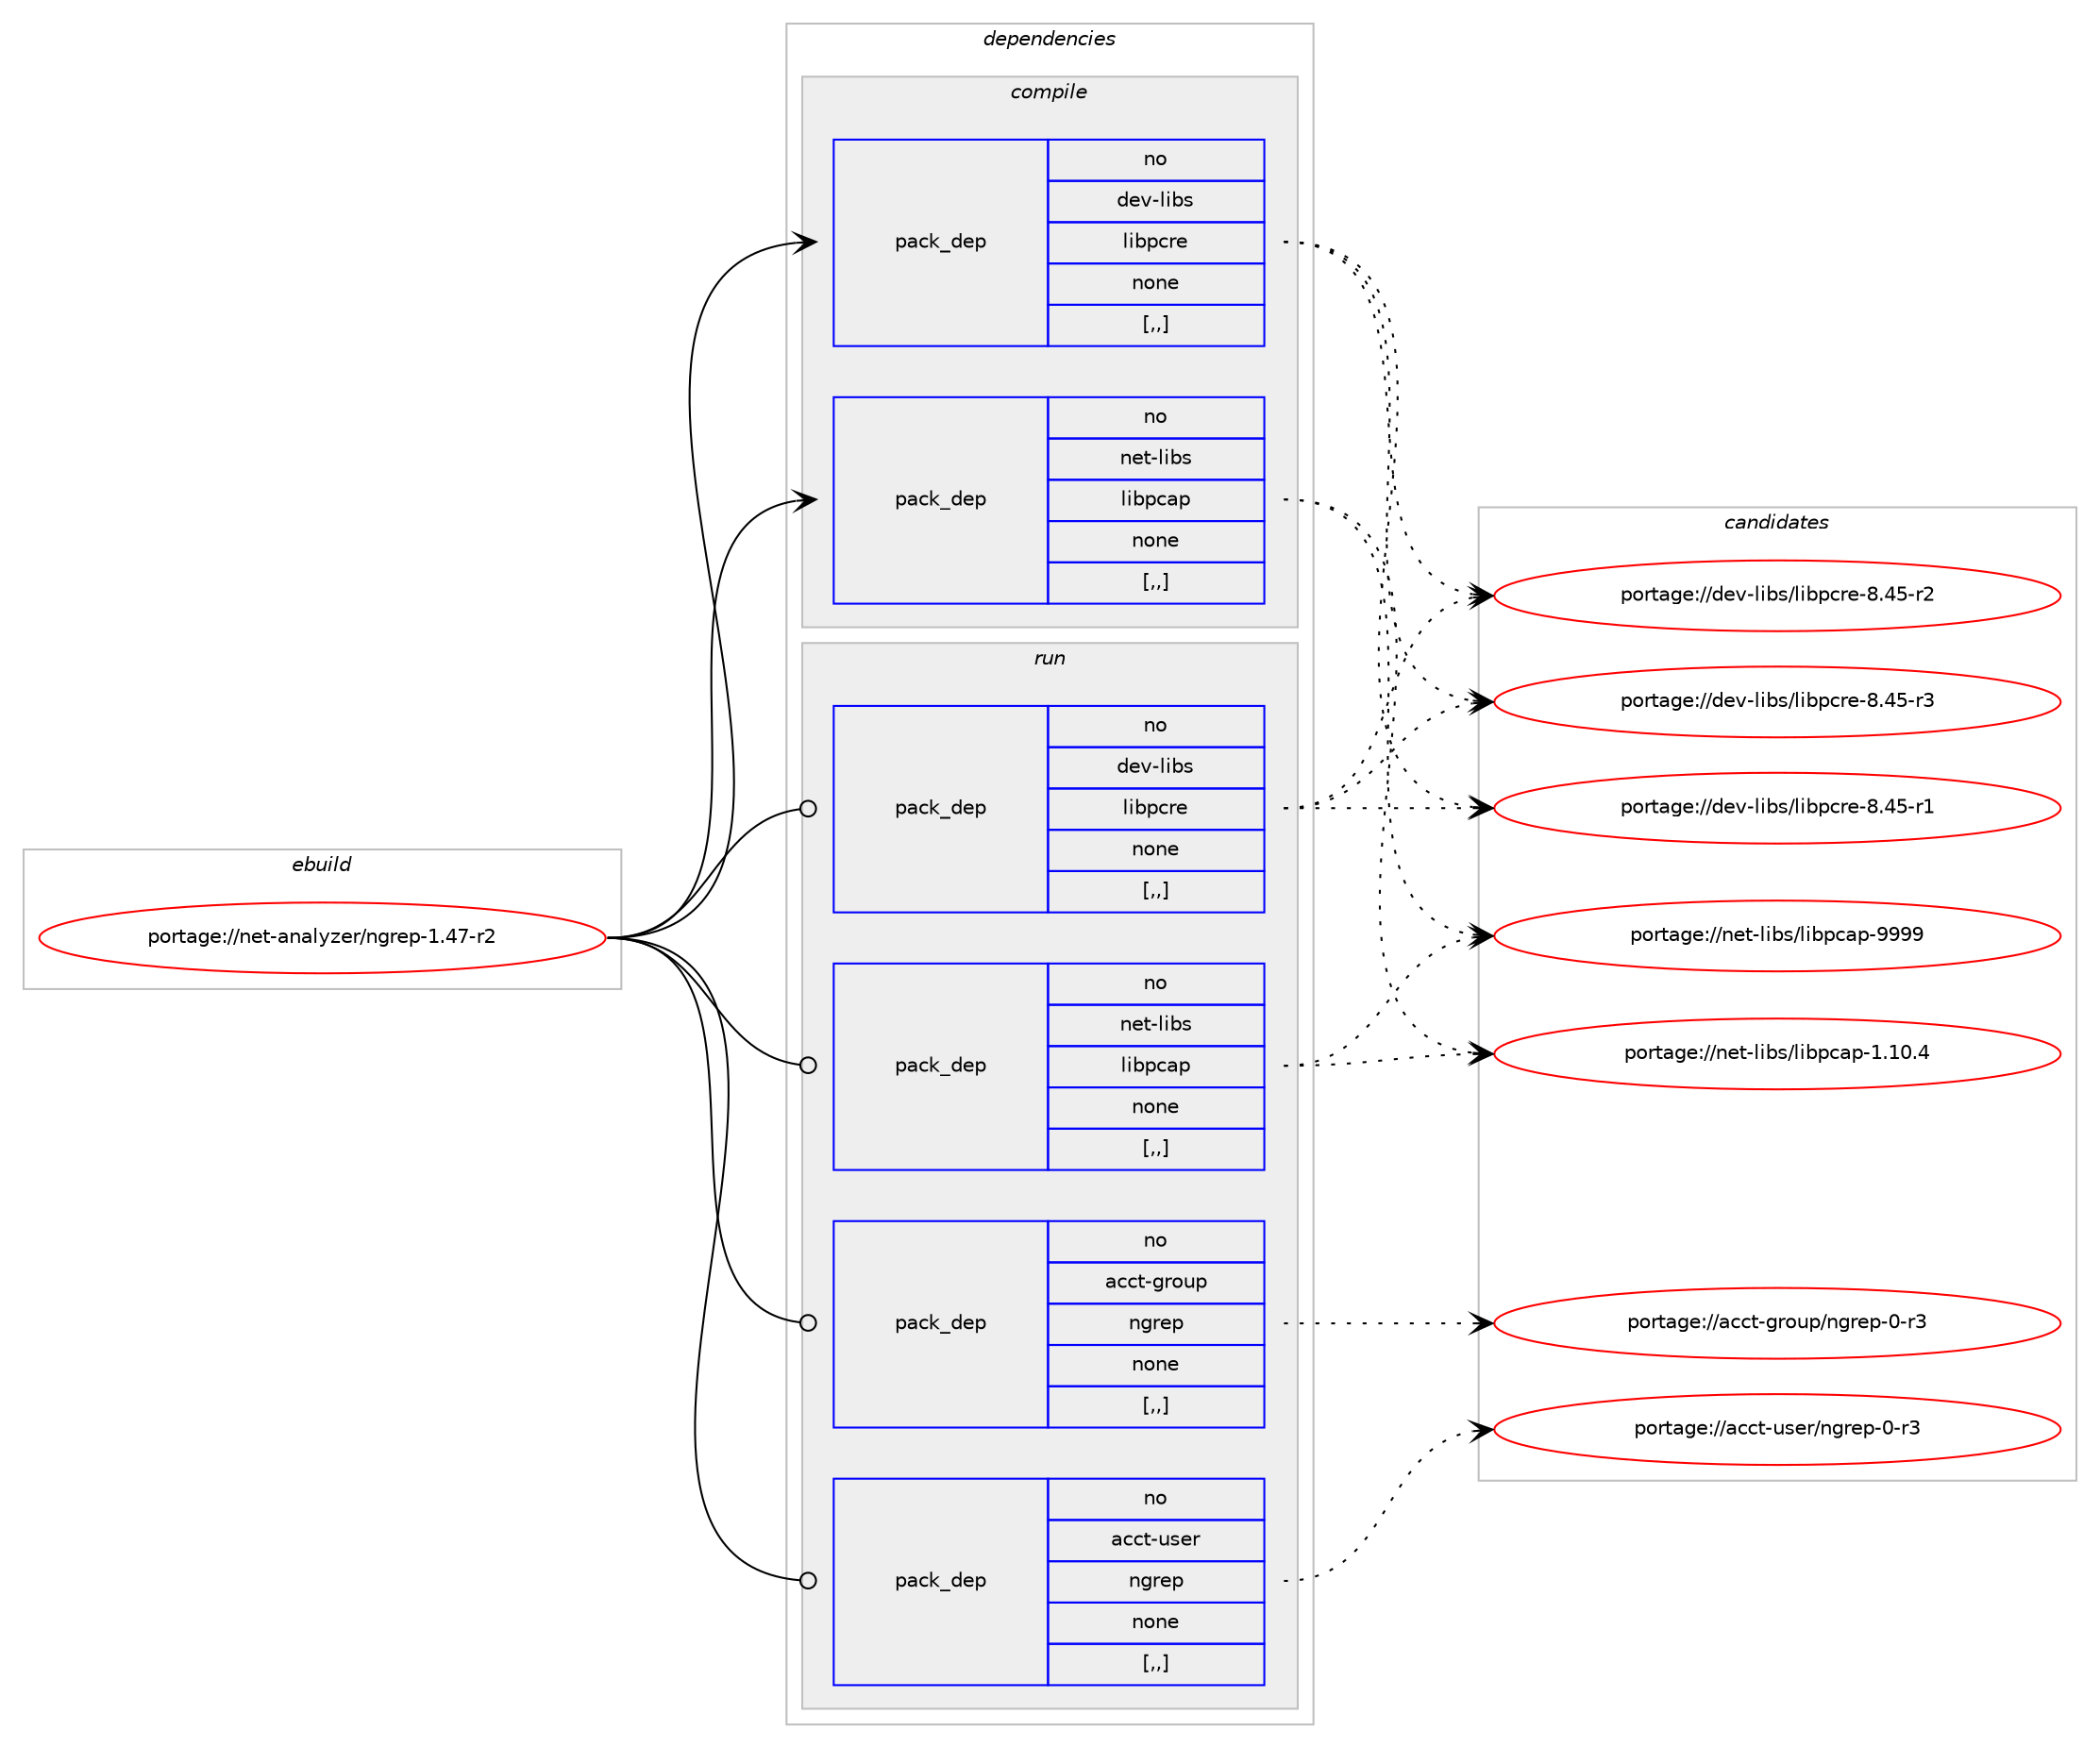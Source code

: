digraph prolog {

# *************
# Graph options
# *************

newrank=true;
concentrate=true;
compound=true;
graph [rankdir=LR,fontname=Helvetica,fontsize=10,ranksep=1.5];#, ranksep=2.5, nodesep=0.2];
edge  [arrowhead=vee];
node  [fontname=Helvetica,fontsize=10];

# **********
# The ebuild
# **********

subgraph cluster_leftcol {
color=gray;
rank=same;
label=<<i>ebuild</i>>;
id [label="portage://net-analyzer/ngrep-1.47-r2", color=red, width=4, href="../net-analyzer/ngrep-1.47-r2.svg"];
}

# ****************
# The dependencies
# ****************

subgraph cluster_midcol {
color=gray;
label=<<i>dependencies</i>>;
subgraph cluster_compile {
fillcolor="#eeeeee";
style=filled;
label=<<i>compile</i>>;
subgraph pack243875 {
dependency331814 [label=<<TABLE BORDER="0" CELLBORDER="1" CELLSPACING="0" CELLPADDING="4" WIDTH="220"><TR><TD ROWSPAN="6" CELLPADDING="30">pack_dep</TD></TR><TR><TD WIDTH="110">no</TD></TR><TR><TD>dev-libs</TD></TR><TR><TD>libpcre</TD></TR><TR><TD>none</TD></TR><TR><TD>[,,]</TD></TR></TABLE>>, shape=none, color=blue];
}
id:e -> dependency331814:w [weight=20,style="solid",arrowhead="vee"];
subgraph pack243876 {
dependency331815 [label=<<TABLE BORDER="0" CELLBORDER="1" CELLSPACING="0" CELLPADDING="4" WIDTH="220"><TR><TD ROWSPAN="6" CELLPADDING="30">pack_dep</TD></TR><TR><TD WIDTH="110">no</TD></TR><TR><TD>net-libs</TD></TR><TR><TD>libpcap</TD></TR><TR><TD>none</TD></TR><TR><TD>[,,]</TD></TR></TABLE>>, shape=none, color=blue];
}
id:e -> dependency331815:w [weight=20,style="solid",arrowhead="vee"];
}
subgraph cluster_compileandrun {
fillcolor="#eeeeee";
style=filled;
label=<<i>compile and run</i>>;
}
subgraph cluster_run {
fillcolor="#eeeeee";
style=filled;
label=<<i>run</i>>;
subgraph pack243877 {
dependency331816 [label=<<TABLE BORDER="0" CELLBORDER="1" CELLSPACING="0" CELLPADDING="4" WIDTH="220"><TR><TD ROWSPAN="6" CELLPADDING="30">pack_dep</TD></TR><TR><TD WIDTH="110">no</TD></TR><TR><TD>acct-group</TD></TR><TR><TD>ngrep</TD></TR><TR><TD>none</TD></TR><TR><TD>[,,]</TD></TR></TABLE>>, shape=none, color=blue];
}
id:e -> dependency331816:w [weight=20,style="solid",arrowhead="odot"];
subgraph pack243878 {
dependency331817 [label=<<TABLE BORDER="0" CELLBORDER="1" CELLSPACING="0" CELLPADDING="4" WIDTH="220"><TR><TD ROWSPAN="6" CELLPADDING="30">pack_dep</TD></TR><TR><TD WIDTH="110">no</TD></TR><TR><TD>acct-user</TD></TR><TR><TD>ngrep</TD></TR><TR><TD>none</TD></TR><TR><TD>[,,]</TD></TR></TABLE>>, shape=none, color=blue];
}
id:e -> dependency331817:w [weight=20,style="solid",arrowhead="odot"];
subgraph pack243879 {
dependency331818 [label=<<TABLE BORDER="0" CELLBORDER="1" CELLSPACING="0" CELLPADDING="4" WIDTH="220"><TR><TD ROWSPAN="6" CELLPADDING="30">pack_dep</TD></TR><TR><TD WIDTH="110">no</TD></TR><TR><TD>dev-libs</TD></TR><TR><TD>libpcre</TD></TR><TR><TD>none</TD></TR><TR><TD>[,,]</TD></TR></TABLE>>, shape=none, color=blue];
}
id:e -> dependency331818:w [weight=20,style="solid",arrowhead="odot"];
subgraph pack243880 {
dependency331819 [label=<<TABLE BORDER="0" CELLBORDER="1" CELLSPACING="0" CELLPADDING="4" WIDTH="220"><TR><TD ROWSPAN="6" CELLPADDING="30">pack_dep</TD></TR><TR><TD WIDTH="110">no</TD></TR><TR><TD>net-libs</TD></TR><TR><TD>libpcap</TD></TR><TR><TD>none</TD></TR><TR><TD>[,,]</TD></TR></TABLE>>, shape=none, color=blue];
}
id:e -> dependency331819:w [weight=20,style="solid",arrowhead="odot"];
}
}

# **************
# The candidates
# **************

subgraph cluster_choices {
rank=same;
color=gray;
label=<<i>candidates</i>>;

subgraph choice243875 {
color=black;
nodesep=1;
choice100101118451081059811547108105981129911410145564652534511449 [label="portage://dev-libs/libpcre-8.45-r1", color=red, width=4,href="../dev-libs/libpcre-8.45-r1.svg"];
choice100101118451081059811547108105981129911410145564652534511450 [label="portage://dev-libs/libpcre-8.45-r2", color=red, width=4,href="../dev-libs/libpcre-8.45-r2.svg"];
choice100101118451081059811547108105981129911410145564652534511451 [label="portage://dev-libs/libpcre-8.45-r3", color=red, width=4,href="../dev-libs/libpcre-8.45-r3.svg"];
dependency331814:e -> choice100101118451081059811547108105981129911410145564652534511449:w [style=dotted,weight="100"];
dependency331814:e -> choice100101118451081059811547108105981129911410145564652534511450:w [style=dotted,weight="100"];
dependency331814:e -> choice100101118451081059811547108105981129911410145564652534511451:w [style=dotted,weight="100"];
}
subgraph choice243876 {
color=black;
nodesep=1;
choice11010111645108105981154710810598112999711245494649484652 [label="portage://net-libs/libpcap-1.10.4", color=red, width=4,href="../net-libs/libpcap-1.10.4.svg"];
choice1101011164510810598115471081059811299971124557575757 [label="portage://net-libs/libpcap-9999", color=red, width=4,href="../net-libs/libpcap-9999.svg"];
dependency331815:e -> choice11010111645108105981154710810598112999711245494649484652:w [style=dotted,weight="100"];
dependency331815:e -> choice1101011164510810598115471081059811299971124557575757:w [style=dotted,weight="100"];
}
subgraph choice243877 {
color=black;
nodesep=1;
choice979999116451031141111171124711010311410111245484511451 [label="portage://acct-group/ngrep-0-r3", color=red, width=4,href="../acct-group/ngrep-0-r3.svg"];
dependency331816:e -> choice979999116451031141111171124711010311410111245484511451:w [style=dotted,weight="100"];
}
subgraph choice243878 {
color=black;
nodesep=1;
choice979999116451171151011144711010311410111245484511451 [label="portage://acct-user/ngrep-0-r3", color=red, width=4,href="../acct-user/ngrep-0-r3.svg"];
dependency331817:e -> choice979999116451171151011144711010311410111245484511451:w [style=dotted,weight="100"];
}
subgraph choice243879 {
color=black;
nodesep=1;
choice100101118451081059811547108105981129911410145564652534511449 [label="portage://dev-libs/libpcre-8.45-r1", color=red, width=4,href="../dev-libs/libpcre-8.45-r1.svg"];
choice100101118451081059811547108105981129911410145564652534511450 [label="portage://dev-libs/libpcre-8.45-r2", color=red, width=4,href="../dev-libs/libpcre-8.45-r2.svg"];
choice100101118451081059811547108105981129911410145564652534511451 [label="portage://dev-libs/libpcre-8.45-r3", color=red, width=4,href="../dev-libs/libpcre-8.45-r3.svg"];
dependency331818:e -> choice100101118451081059811547108105981129911410145564652534511449:w [style=dotted,weight="100"];
dependency331818:e -> choice100101118451081059811547108105981129911410145564652534511450:w [style=dotted,weight="100"];
dependency331818:e -> choice100101118451081059811547108105981129911410145564652534511451:w [style=dotted,weight="100"];
}
subgraph choice243880 {
color=black;
nodesep=1;
choice11010111645108105981154710810598112999711245494649484652 [label="portage://net-libs/libpcap-1.10.4", color=red, width=4,href="../net-libs/libpcap-1.10.4.svg"];
choice1101011164510810598115471081059811299971124557575757 [label="portage://net-libs/libpcap-9999", color=red, width=4,href="../net-libs/libpcap-9999.svg"];
dependency331819:e -> choice11010111645108105981154710810598112999711245494649484652:w [style=dotted,weight="100"];
dependency331819:e -> choice1101011164510810598115471081059811299971124557575757:w [style=dotted,weight="100"];
}
}

}
